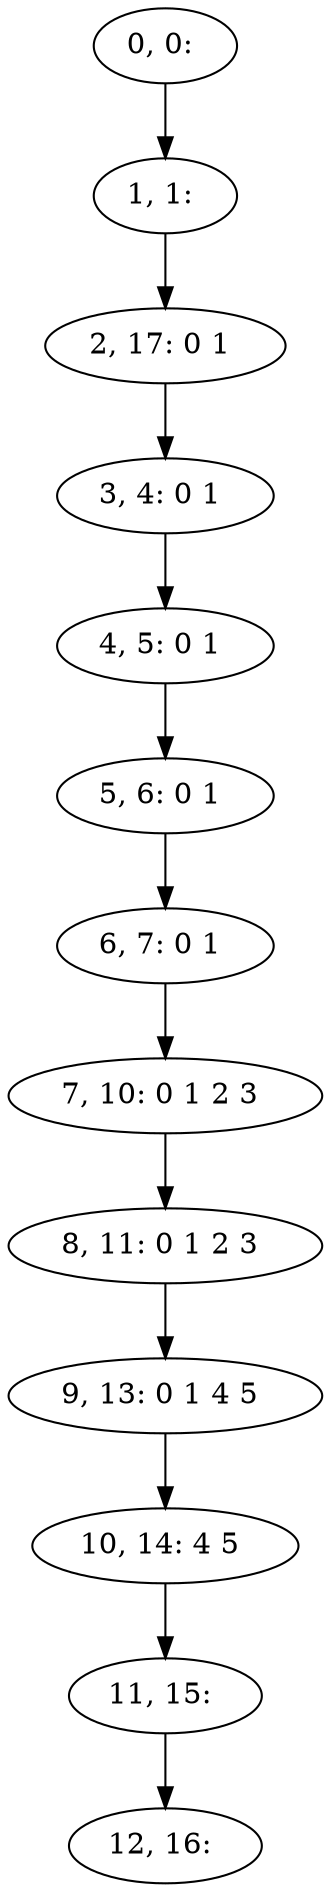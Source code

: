 digraph G {
0[label="0, 0: "];
1[label="1, 1: "];
2[label="2, 17: 0 1 "];
3[label="3, 4: 0 1 "];
4[label="4, 5: 0 1 "];
5[label="5, 6: 0 1 "];
6[label="6, 7: 0 1 "];
7[label="7, 10: 0 1 2 3 "];
8[label="8, 11: 0 1 2 3 "];
9[label="9, 13: 0 1 4 5 "];
10[label="10, 14: 4 5 "];
11[label="11, 15: "];
12[label="12, 16: "];
0->1 ;
1->2 ;
2->3 ;
3->4 ;
4->5 ;
5->6 ;
6->7 ;
7->8 ;
8->9 ;
9->10 ;
10->11 ;
11->12 ;
}
